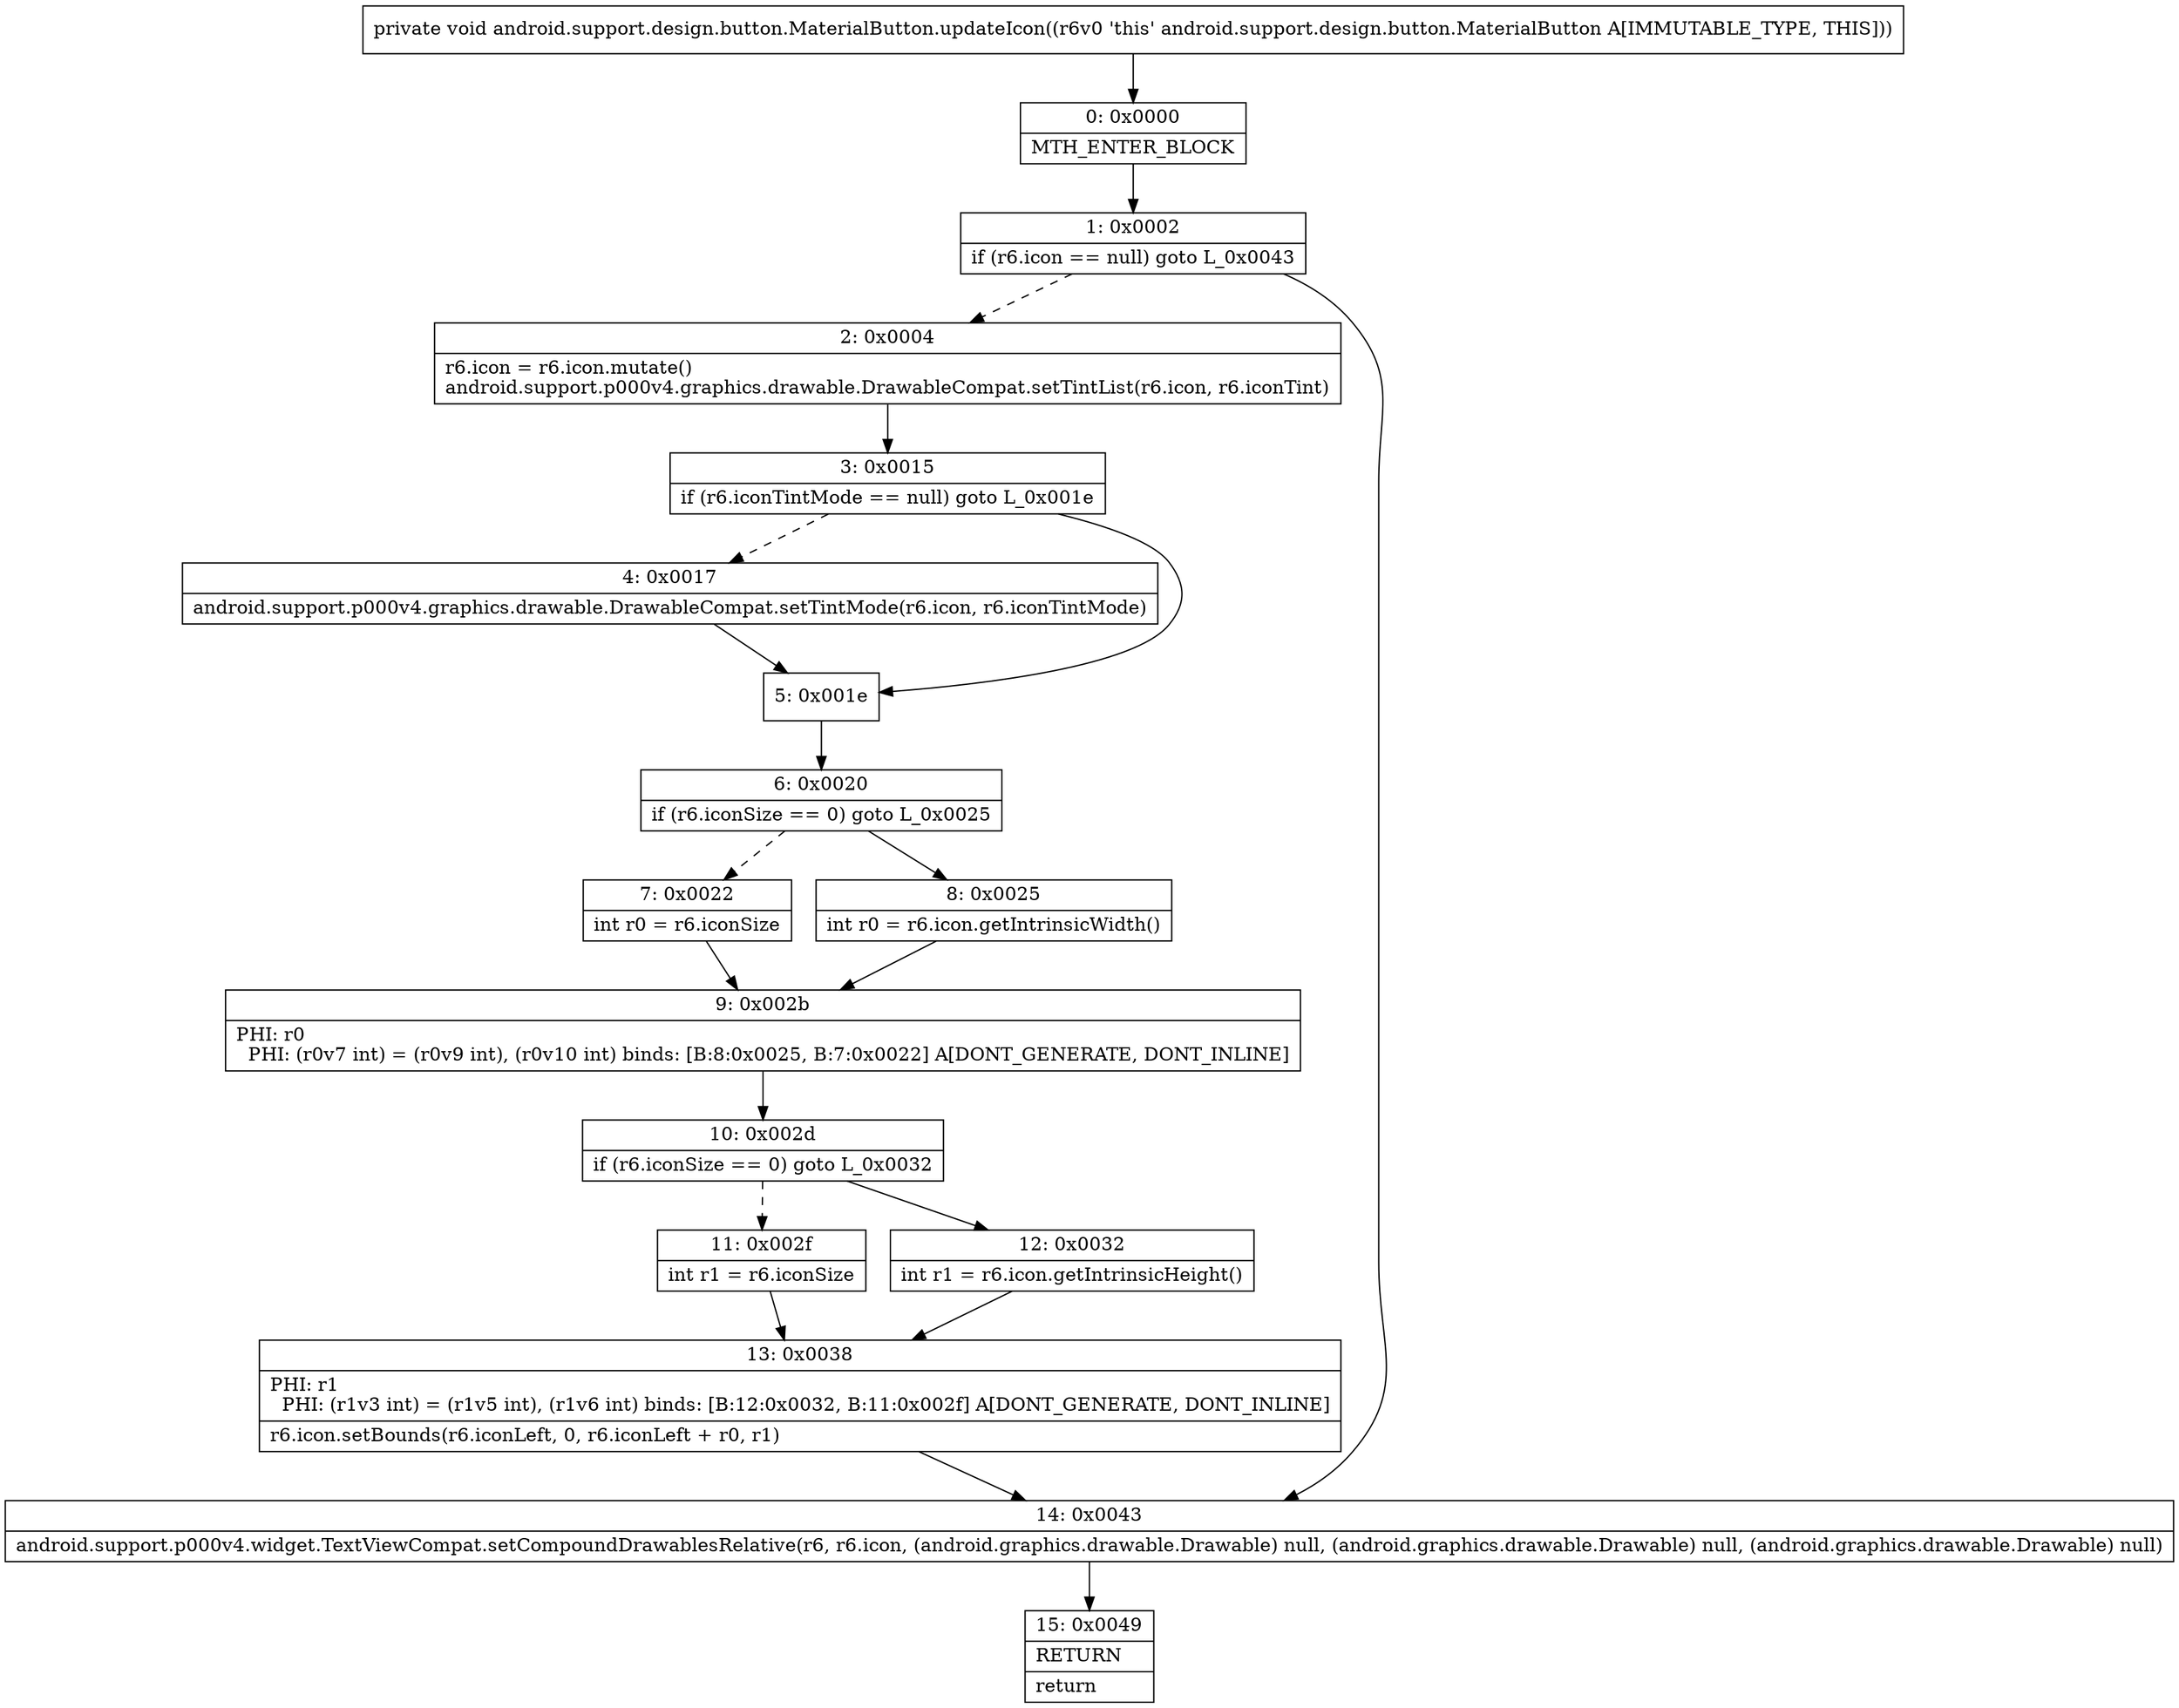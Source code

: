 digraph "CFG forandroid.support.design.button.MaterialButton.updateIcon()V" {
Node_0 [shape=record,label="{0\:\ 0x0000|MTH_ENTER_BLOCK\l}"];
Node_1 [shape=record,label="{1\:\ 0x0002|if (r6.icon == null) goto L_0x0043\l}"];
Node_2 [shape=record,label="{2\:\ 0x0004|r6.icon = r6.icon.mutate()\landroid.support.p000v4.graphics.drawable.DrawableCompat.setTintList(r6.icon, r6.iconTint)\l}"];
Node_3 [shape=record,label="{3\:\ 0x0015|if (r6.iconTintMode == null) goto L_0x001e\l}"];
Node_4 [shape=record,label="{4\:\ 0x0017|android.support.p000v4.graphics.drawable.DrawableCompat.setTintMode(r6.icon, r6.iconTintMode)\l}"];
Node_5 [shape=record,label="{5\:\ 0x001e}"];
Node_6 [shape=record,label="{6\:\ 0x0020|if (r6.iconSize == 0) goto L_0x0025\l}"];
Node_7 [shape=record,label="{7\:\ 0x0022|int r0 = r6.iconSize\l}"];
Node_8 [shape=record,label="{8\:\ 0x0025|int r0 = r6.icon.getIntrinsicWidth()\l}"];
Node_9 [shape=record,label="{9\:\ 0x002b|PHI: r0 \l  PHI: (r0v7 int) = (r0v9 int), (r0v10 int) binds: [B:8:0x0025, B:7:0x0022] A[DONT_GENERATE, DONT_INLINE]\l}"];
Node_10 [shape=record,label="{10\:\ 0x002d|if (r6.iconSize == 0) goto L_0x0032\l}"];
Node_11 [shape=record,label="{11\:\ 0x002f|int r1 = r6.iconSize\l}"];
Node_12 [shape=record,label="{12\:\ 0x0032|int r1 = r6.icon.getIntrinsicHeight()\l}"];
Node_13 [shape=record,label="{13\:\ 0x0038|PHI: r1 \l  PHI: (r1v3 int) = (r1v5 int), (r1v6 int) binds: [B:12:0x0032, B:11:0x002f] A[DONT_GENERATE, DONT_INLINE]\l|r6.icon.setBounds(r6.iconLeft, 0, r6.iconLeft + r0, r1)\l}"];
Node_14 [shape=record,label="{14\:\ 0x0043|android.support.p000v4.widget.TextViewCompat.setCompoundDrawablesRelative(r6, r6.icon, (android.graphics.drawable.Drawable) null, (android.graphics.drawable.Drawable) null, (android.graphics.drawable.Drawable) null)\l}"];
Node_15 [shape=record,label="{15\:\ 0x0049|RETURN\l|return\l}"];
MethodNode[shape=record,label="{private void android.support.design.button.MaterialButton.updateIcon((r6v0 'this' android.support.design.button.MaterialButton A[IMMUTABLE_TYPE, THIS])) }"];
MethodNode -> Node_0;
Node_0 -> Node_1;
Node_1 -> Node_2[style=dashed];
Node_1 -> Node_14;
Node_2 -> Node_3;
Node_3 -> Node_4[style=dashed];
Node_3 -> Node_5;
Node_4 -> Node_5;
Node_5 -> Node_6;
Node_6 -> Node_7[style=dashed];
Node_6 -> Node_8;
Node_7 -> Node_9;
Node_8 -> Node_9;
Node_9 -> Node_10;
Node_10 -> Node_11[style=dashed];
Node_10 -> Node_12;
Node_11 -> Node_13;
Node_12 -> Node_13;
Node_13 -> Node_14;
Node_14 -> Node_15;
}

